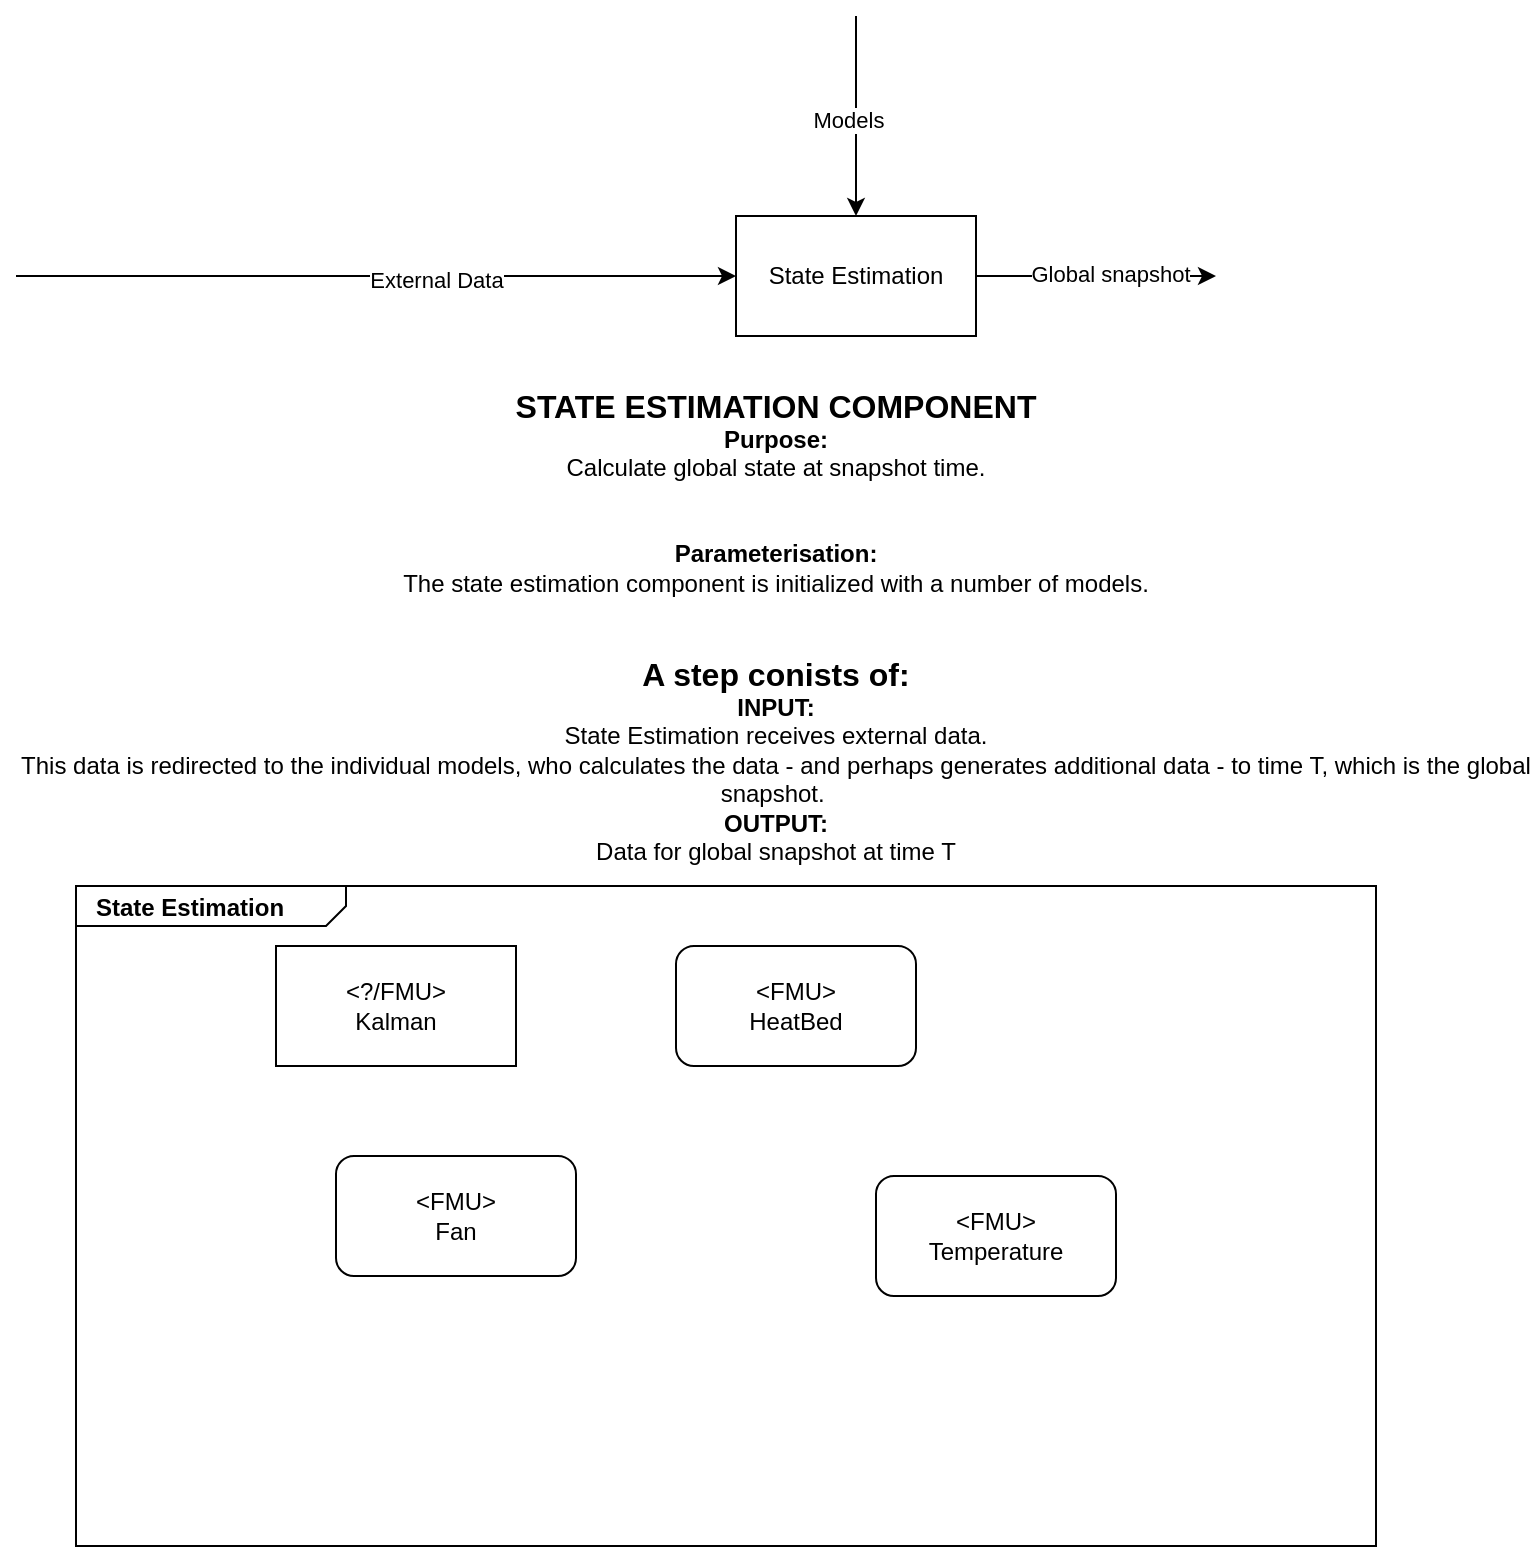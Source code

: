 <mxfile version="13.0.3" type="device" pages="5"><diagram id="xToCMn7Aa5-Pbd2OMJcg" name="State Estimation"><mxGraphModel dx="2253" dy="781" grid="1" gridSize="10" guides="1" tooltips="1" connect="1" arrows="1" fold="1" page="1" pageScale="1" pageWidth="827" pageHeight="1169" math="0" shadow="0"><root><mxCell id="0"/><mxCell id="1" parent="0"/><mxCell id="asfZNpedHEhfaGBu28kF-4" value="State Estimation" style="rounded=0;whiteSpace=wrap;html=1;" parent="1" vertex="1"><mxGeometry x="360" y="220" width="120" height="60" as="geometry"/></mxCell><mxCell id="asfZNpedHEhfaGBu28kF-5" value="" style="endArrow=classic;html=1;entryX=0;entryY=0.5;entryDx=0;entryDy=0;" parent="1" target="asfZNpedHEhfaGBu28kF-4" edge="1"><mxGeometry width="50" height="50" relative="1" as="geometry"><mxPoint y="250" as="sourcePoint"/><mxPoint x="50" y="250" as="targetPoint"/></mxGeometry></mxCell><mxCell id="asfZNpedHEhfaGBu28kF-6" value="External Data" style="edgeLabel;html=1;align=center;verticalAlign=middle;resizable=0;points=[];" parent="asfZNpedHEhfaGBu28kF-5" vertex="1" connectable="0"><mxGeometry x="0.167" y="-2" relative="1" as="geometry"><mxPoint as="offset"/></mxGeometry></mxCell><mxCell id="asfZNpedHEhfaGBu28kF-8" value="" style="endArrow=classic;html=1;exitX=1;exitY=0.5;exitDx=0;exitDy=0;" parent="1" source="asfZNpedHEhfaGBu28kF-4" edge="1"><mxGeometry width="50" height="50" relative="1" as="geometry"><mxPoint x="250" y="410" as="sourcePoint"/><mxPoint x="600" y="250" as="targetPoint"/></mxGeometry></mxCell><mxCell id="asfZNpedHEhfaGBu28kF-9" value="Global snapshot" style="edgeLabel;html=1;align=center;verticalAlign=middle;resizable=0;points=[];" parent="asfZNpedHEhfaGBu28kF-8" vertex="1" connectable="0"><mxGeometry x="0.117" y="1" relative="1" as="geometry"><mxPoint as="offset"/></mxGeometry></mxCell><mxCell id="asfZNpedHEhfaGBu28kF-10" value="" style="endArrow=classic;html=1;entryX=0.5;entryY=0;entryDx=0;entryDy=0;" parent="1" target="asfZNpedHEhfaGBu28kF-4" edge="1"><mxGeometry width="50" height="50" relative="1" as="geometry"><mxPoint x="420" y="120" as="sourcePoint"/><mxPoint x="370" y="90" as="targetPoint"/></mxGeometry></mxCell><mxCell id="asfZNpedHEhfaGBu28kF-11" value="Models" style="edgeLabel;html=1;align=center;verticalAlign=middle;resizable=0;points=[];" parent="asfZNpedHEhfaGBu28kF-10" vertex="1" connectable="0"><mxGeometry x="0.04" y="-4" relative="1" as="geometry"><mxPoint as="offset"/></mxGeometry></mxCell><mxCell id="asfZNpedHEhfaGBu28kF-14" value="&lt;font style=&quot;font-weight: bold ; font-size: 16px&quot;&gt;STATE ESTIMATION COMPONENT&lt;br&gt;&lt;/font&gt;&lt;b&gt;Purpose:&lt;/b&gt;&lt;br&gt;Calculate global state at snapshot time.&lt;br&gt;&lt;br&gt;&lt;br&gt;&lt;b&gt;Parameterisation: &lt;/b&gt;&lt;br&gt;The state estimation component is initialized with a number of models.&lt;br&gt;&lt;br&gt;&lt;br&gt;&lt;b&gt;&lt;font style=&quot;font-size: 16px&quot;&gt;A step conists of:&lt;/font&gt;&lt;/b&gt;&lt;br&gt;&lt;b&gt;INPUT: &lt;/b&gt;&lt;br&gt;State Estimation receives external data.&lt;br&gt;This data is redirected to the individual models, who calculates the data - and perhaps generates additional data - to time T, which is the global snapshot.&amp;nbsp;&lt;br&gt;&lt;b&gt;OUTPUT: &lt;/b&gt;&lt;br&gt;Data for global snapshot at time T" style="text;html=1;strokeColor=none;fillColor=none;align=center;verticalAlign=middle;whiteSpace=wrap;rounded=0;" parent="1" vertex="1"><mxGeometry y="350" width="760" height="150" as="geometry"/></mxCell><mxCell id="asfZNpedHEhfaGBu28kF-20" value="&lt;p style=&quot;margin: 0px ; margin-top: 4px ; margin-left: 10px ; text-align: left&quot;&gt;&lt;b&gt;State Estimation&lt;/b&gt;&lt;/p&gt;" style="html=1;shape=mxgraph.sysml.package;align=left;spacingLeft=5;verticalAlign=top;spacingTop=-3;labelX=135;html=1;overflow=fill;" parent="1" vertex="1"><mxGeometry x="30" y="555" width="650" height="330" as="geometry"/></mxCell><mxCell id="asfZNpedHEhfaGBu28kF-22" value="&amp;lt;FMU&amp;gt;&lt;br&gt;HeatBed" style="rounded=1;whiteSpace=wrap;html=1;" parent="1" vertex="1"><mxGeometry x="330" y="585" width="120" height="60" as="geometry"/></mxCell><mxCell id="asfZNpedHEhfaGBu28kF-24" value="&amp;lt;FMU&amp;gt;&lt;br&gt;Fan" style="rounded=1;whiteSpace=wrap;html=1;" parent="1" vertex="1"><mxGeometry x="160" y="690" width="120" height="60" as="geometry"/></mxCell><mxCell id="asfZNpedHEhfaGBu28kF-25" value="&amp;lt;FMU&amp;gt;&lt;br&gt;Temperature" style="rounded=1;whiteSpace=wrap;html=1;" parent="1" vertex="1"><mxGeometry x="430" y="700" width="120" height="60" as="geometry"/></mxCell><mxCell id="ssUcY7f45vQSGU0f12ln-1" value="&amp;lt;?/FMU&amp;gt;&lt;br&gt;Kalman" style="rounded=0;whiteSpace=wrap;html=1;" parent="1" vertex="1"><mxGeometry x="130" y="585" width="120" height="60" as="geometry"/></mxCell></root></mxGraphModel></diagram><diagram id="oHBodGflJDUWiD3czW_i" name="Heatbed"><mxGraphModel dx="1106" dy="781" grid="1" gridSize="10" guides="1" tooltips="1" connect="1" arrows="1" fold="1" page="1" pageScale="1" pageWidth="827" pageHeight="1169" math="0" shadow="0"><root><mxCell id="PHajmkyRCtv9npVTO7Aj-0"/><mxCell id="PHajmkyRCtv9npVTO7Aj-1" parent="PHajmkyRCtv9npVTO7Aj-0"/><mxCell id="Lr5jbHJ9kIYZx_Bcw4Ul-2" value="On/Off" style="edgeStyle=orthogonalEdgeStyle;rounded=0;orthogonalLoop=1;jettySize=auto;html=1;exitX=1;exitY=0.25;exitDx=0;exitDy=0;" edge="1" parent="PHajmkyRCtv9npVTO7Aj-1" source="PHajmkyRCtv9npVTO7Aj-3"><mxGeometry relative="1" as="geometry"><mxPoint x="540" y="155" as="targetPoint"/></mxGeometry></mxCell><mxCell id="PHajmkyRCtv9npVTO7Aj-3" value="Heatbed" style="rounded=1;whiteSpace=wrap;html=1;" vertex="1" parent="PHajmkyRCtv9npVTO7Aj-1"><mxGeometry x="280" y="140" width="120" height="60" as="geometry"/></mxCell><mxCell id="PHajmkyRCtv9npVTO7Aj-4" value="" style="endArrow=classic;html=1;entryX=0;entryY=0.5;entryDx=0;entryDy=0;" edge="1" parent="PHajmkyRCtv9npVTO7Aj-1" target="PHajmkyRCtv9npVTO7Aj-3"><mxGeometry width="50" height="50" relative="1" as="geometry"><mxPoint x="90" y="170" as="sourcePoint"/><mxPoint x="100" y="290" as="targetPoint"/></mxGeometry></mxCell><mxCell id="PHajmkyRCtv9npVTO7Aj-5" value="Temp Sensor 1" style="edgeLabel;html=1;align=center;verticalAlign=middle;resizable=0;points=[];" vertex="1" connectable="0" parent="PHajmkyRCtv9npVTO7Aj-4"><mxGeometry x="-0.379" y="1" relative="1" as="geometry"><mxPoint as="offset"/></mxGeometry></mxCell><mxCell id="PHajmkyRCtv9npVTO7Aj-6" value="" style="endArrow=classic;html=1;entryX=0;entryY=0.75;entryDx=0;entryDy=0;" edge="1" parent="PHajmkyRCtv9npVTO7Aj-1" target="PHajmkyRCtv9npVTO7Aj-3"><mxGeometry width="50" height="50" relative="1" as="geometry"><mxPoint x="80" y="185" as="sourcePoint"/><mxPoint x="270" y="199" as="targetPoint"/></mxGeometry></mxCell><mxCell id="PHajmkyRCtv9npVTO7Aj-7" value="Temp Sensor 2" style="edgeLabel;html=1;align=center;verticalAlign=middle;resizable=0;points=[];" vertex="1" connectable="0" parent="PHajmkyRCtv9npVTO7Aj-6"><mxGeometry x="-0.379" y="1" relative="1" as="geometry"><mxPoint as="offset"/></mxGeometry></mxCell><mxCell id="PHajmkyRCtv9npVTO7Aj-9" value="" style="endArrow=classic;html=1;exitX=1;exitY=0.5;exitDx=0;exitDy=0;" edge="1" parent="PHajmkyRCtv9npVTO7Aj-1" source="PHajmkyRCtv9npVTO7Aj-3"><mxGeometry width="50" height="50" relative="1" as="geometry"><mxPoint x="360" y="310" as="sourcePoint"/><mxPoint x="540" y="170" as="targetPoint"/></mxGeometry></mxCell><mxCell id="PHajmkyRCtv9npVTO7Aj-10" value="Heatbed Temperature" style="edgeLabel;html=1;align=center;verticalAlign=middle;resizable=0;points=[];" vertex="1" connectable="0" parent="PHajmkyRCtv9npVTO7Aj-9"><mxGeometry x="-0.386" y="-2" relative="1" as="geometry"><mxPoint x="23" y="8" as="offset"/></mxGeometry></mxCell><mxCell id="Lr5jbHJ9kIYZx_Bcw4Ul-0" value="" style="endArrow=classic;html=1;entryX=0;entryY=0.25;entryDx=0;entryDy=0;" edge="1" parent="PHajmkyRCtv9npVTO7Aj-1" target="PHajmkyRCtv9npVTO7Aj-3"><mxGeometry width="50" height="50" relative="1" as="geometry"><mxPoint x="120" y="155" as="sourcePoint"/><mxPoint x="170" y="230" as="targetPoint"/></mxGeometry></mxCell><mxCell id="Lr5jbHJ9kIYZx_Bcw4Ul-1" value="On/Off" style="edgeLabel;html=1;align=center;verticalAlign=middle;resizable=0;points=[];" vertex="1" connectable="0" parent="Lr5jbHJ9kIYZx_Bcw4Ul-0"><mxGeometry x="-0.362" y="3" relative="1" as="geometry"><mxPoint as="offset"/></mxGeometry></mxCell></root></mxGraphModel></diagram><diagram id="pVrJmMOJ9A2rVWMM21rE" name="Temperature"><mxGraphModel dx="1106" dy="781" grid="1" gridSize="10" guides="1" tooltips="1" connect="1" arrows="1" fold="1" page="1" pageScale="1" pageWidth="827" pageHeight="1169" math="0" shadow="0"><root><mxCell id="AmOUXNdKnDqyG9DfsHgU-0"/><mxCell id="AmOUXNdKnDqyG9DfsHgU-1" parent="AmOUXNdKnDqyG9DfsHgU-0"/><mxCell id="AmOUXNdKnDqyG9DfsHgU-2" value="Temperature" style="rounded=0;whiteSpace=wrap;html=1;" vertex="1" parent="AmOUXNdKnDqyG9DfsHgU-1"><mxGeometry x="350" y="220" width="120" height="60" as="geometry"/></mxCell><mxCell id="AmOUXNdKnDqyG9DfsHgU-3" value="Temperature Sensor 2" style="endArrow=classic;html=1;entryX=0;entryY=0.25;entryDx=0;entryDy=0;" edge="1" parent="AmOUXNdKnDqyG9DfsHgU-1" target="AmOUXNdKnDqyG9DfsHgU-2"><mxGeometry width="50" height="50" relative="1" as="geometry"><mxPoint x="140" y="235" as="sourcePoint"/><mxPoint x="150" y="350" as="targetPoint"/></mxGeometry></mxCell><mxCell id="AmOUXNdKnDqyG9DfsHgU-4" value="" style="endArrow=classic;html=1;entryX=0;entryY=0.5;entryDx=0;entryDy=0;" edge="1" parent="AmOUXNdKnDqyG9DfsHgU-1" target="AmOUXNdKnDqyG9DfsHgU-2"><mxGeometry width="50" height="50" relative="1" as="geometry"><mxPoint x="140" y="250" as="sourcePoint"/><mxPoint x="230" y="280" as="targetPoint"/></mxGeometry></mxCell><mxCell id="AmOUXNdKnDqyG9DfsHgU-5" value="Temperature sensor 1" style="edgeLabel;html=1;align=center;verticalAlign=middle;resizable=0;points=[];" vertex="1" connectable="0" parent="AmOUXNdKnDqyG9DfsHgU-4"><mxGeometry x="0.344" relative="1" as="geometry"><mxPoint as="offset"/></mxGeometry></mxCell><mxCell id="AmOUXNdKnDqyG9DfsHgU-9" value="" style="endArrow=classic;html=1;entryX=0;entryY=0.75;entryDx=0;entryDy=0;" edge="1" parent="AmOUXNdKnDqyG9DfsHgU-1" target="AmOUXNdKnDqyG9DfsHgU-2"><mxGeometry width="50" height="50" relative="1" as="geometry"><mxPoint x="140" y="265" as="sourcePoint"/><mxPoint x="210" y="350" as="targetPoint"/></mxGeometry></mxCell><mxCell id="AmOUXNdKnDqyG9DfsHgU-10" value="Teemperature Sensor 3" style="edgeLabel;html=1;align=center;verticalAlign=middle;resizable=0;points=[];" vertex="1" connectable="0" parent="AmOUXNdKnDqyG9DfsHgU-9"><mxGeometry x="-0.371" y="3" relative="1" as="geometry"><mxPoint as="offset"/></mxGeometry></mxCell><mxCell id="AmOUXNdKnDqyG9DfsHgU-11" value="" style="endArrow=classic;html=1;exitX=1;exitY=0.5;exitDx=0;exitDy=0;" edge="1" parent="AmOUXNdKnDqyG9DfsHgU-1" source="AmOUXNdKnDqyG9DfsHgU-2"><mxGeometry width="50" height="50" relative="1" as="geometry"><mxPoint x="660" y="450" as="sourcePoint"/><mxPoint x="600" y="250" as="targetPoint"/></mxGeometry></mxCell><mxCell id="AmOUXNdKnDqyG9DfsHgU-12" value="Average temperature&amp;nbsp;" style="edgeLabel;html=1;align=center;verticalAlign=middle;resizable=0;points=[];" vertex="1" connectable="0" parent="AmOUXNdKnDqyG9DfsHgU-11"><mxGeometry x="0.508" y="-3" relative="1" as="geometry"><mxPoint x="-38" y="-3" as="offset"/></mxGeometry></mxCell></root></mxGraphModel></diagram><diagram id="4xdtKWqMMIJOEXOjmDeU" name="Fan"><mxGraphModel dx="1106" dy="781" grid="1" gridSize="10" guides="1" tooltips="1" connect="1" arrows="1" fold="1" page="1" pageScale="1" pageWidth="827" pageHeight="1169" math="0" shadow="0"><root><mxCell id="u6H9oQ6mySPLDPTQ8Bc--0"/><mxCell id="u6H9oQ6mySPLDPTQ8Bc--1" parent="u6H9oQ6mySPLDPTQ8Bc--0"/><mxCell id="u6H9oQ6mySPLDPTQ8Bc--2" value="Fan" style="rounded=1;whiteSpace=wrap;html=1;" vertex="1" parent="u6H9oQ6mySPLDPTQ8Bc--1"><mxGeometry x="280" y="260" width="120" height="60" as="geometry"/></mxCell><mxCell id="u6H9oQ6mySPLDPTQ8Bc--3" value="On/Off" style="endArrow=classic;html=1;entryX=0;entryY=0.5;entryDx=0;entryDy=0;" edge="1" parent="u6H9oQ6mySPLDPTQ8Bc--1" target="u6H9oQ6mySPLDPTQ8Bc--2"><mxGeometry width="50" height="50" relative="1" as="geometry"><mxPoint x="140" y="290" as="sourcePoint"/><mxPoint x="150" y="450" as="targetPoint"/></mxGeometry></mxCell><mxCell id="u6H9oQ6mySPLDPTQ8Bc--4" value="On/Off" style="endArrow=classic;html=1;exitX=1;exitY=0.5;exitDx=0;exitDy=0;" edge="1" parent="u6H9oQ6mySPLDPTQ8Bc--1" source="u6H9oQ6mySPLDPTQ8Bc--2"><mxGeometry width="50" height="50" relative="1" as="geometry"><mxPoint x="150" y="300" as="sourcePoint"/><mxPoint x="490" y="290" as="targetPoint"/></mxGeometry></mxCell></root></mxGraphModel></diagram><diagram id="uBw5nicNP8z2KJHxYs9p" name="Kalman"><mxGraphModel dx="1106" dy="781" grid="1" gridSize="10" guides="1" tooltips="1" connect="1" arrows="1" fold="1" page="1" pageScale="1" pageWidth="827" pageHeight="1169" math="0" shadow="0"><root><mxCell id="ednvJfDuk9Ccr9exY2lO-0"/><mxCell id="ednvJfDuk9Ccr9exY2lO-1" parent="ednvJfDuk9Ccr9exY2lO-0"/><mxCell id="bRf_taAAkS9ntXJbHaAe-1" value="Kalman" style="rounded=0;whiteSpace=wrap;html=1;" vertex="1" parent="ednvJfDuk9Ccr9exY2lO-1"><mxGeometry x="320" y="300" width="120" height="60" as="geometry"/></mxCell><mxCell id="bRf_taAAkS9ntXJbHaAe-2" value="" style="endArrow=classic;html=1;entryX=0;entryY=0.5;entryDx=0;entryDy=0;" edge="1" parent="ednvJfDuk9Ccr9exY2lO-1" target="bRf_taAAkS9ntXJbHaAe-1"><mxGeometry width="50" height="50" relative="1" as="geometry"><mxPoint x="130" y="330" as="sourcePoint"/><mxPoint x="100" y="360" as="targetPoint"/></mxGeometry></mxCell><mxCell id="bRf_taAAkS9ntXJbHaAe-3" value="HW data" style="edgeLabel;html=1;align=center;verticalAlign=middle;resizable=0;points=[];" vertex="1" connectable="0" parent="bRf_taAAkS9ntXJbHaAe-2"><mxGeometry x="0.253" y="1" relative="1" as="geometry"><mxPoint as="offset"/></mxGeometry></mxCell><mxCell id="bRf_taAAkS9ntXJbHaAe-4" value="" style="endArrow=classic;html=1;entryX=0;entryY=0.25;entryDx=0;entryDy=0;" edge="1" parent="ednvJfDuk9Ccr9exY2lO-1" target="bRf_taAAkS9ntXJbHaAe-1"><mxGeometry width="50" height="50" relative="1" as="geometry"><mxPoint x="130" y="315" as="sourcePoint"/><mxPoint x="330" y="340" as="targetPoint"/></mxGeometry></mxCell><mxCell id="bRf_taAAkS9ntXJbHaAe-5" value="Models Data" style="edgeLabel;html=1;align=center;verticalAlign=middle;resizable=0;points=[];" vertex="1" connectable="0" parent="bRf_taAAkS9ntXJbHaAe-4"><mxGeometry x="0.253" y="1" relative="1" as="geometry"><mxPoint as="offset"/></mxGeometry></mxCell><mxCell id="bRf_taAAkS9ntXJbHaAe-7" value="" style="endArrow=classic;html=1;exitX=1;exitY=0.5;exitDx=0;exitDy=0;" edge="1" parent="ednvJfDuk9Ccr9exY2lO-1" source="bRf_taAAkS9ntXJbHaAe-1"><mxGeometry width="50" height="50" relative="1" as="geometry"><mxPoint x="380" y="540" as="sourcePoint"/><mxPoint x="580" y="330" as="targetPoint"/></mxGeometry></mxCell><mxCell id="bRf_taAAkS9ntXJbHaAe-8" value="Global Snapshot" style="edgeLabel;html=1;align=center;verticalAlign=middle;resizable=0;points=[];" vertex="1" connectable="0" parent="bRf_taAAkS9ntXJbHaAe-7"><mxGeometry x="0.425" relative="1" as="geometry"><mxPoint x="-30" as="offset"/></mxGeometry></mxCell></root></mxGraphModel></diagram></mxfile>